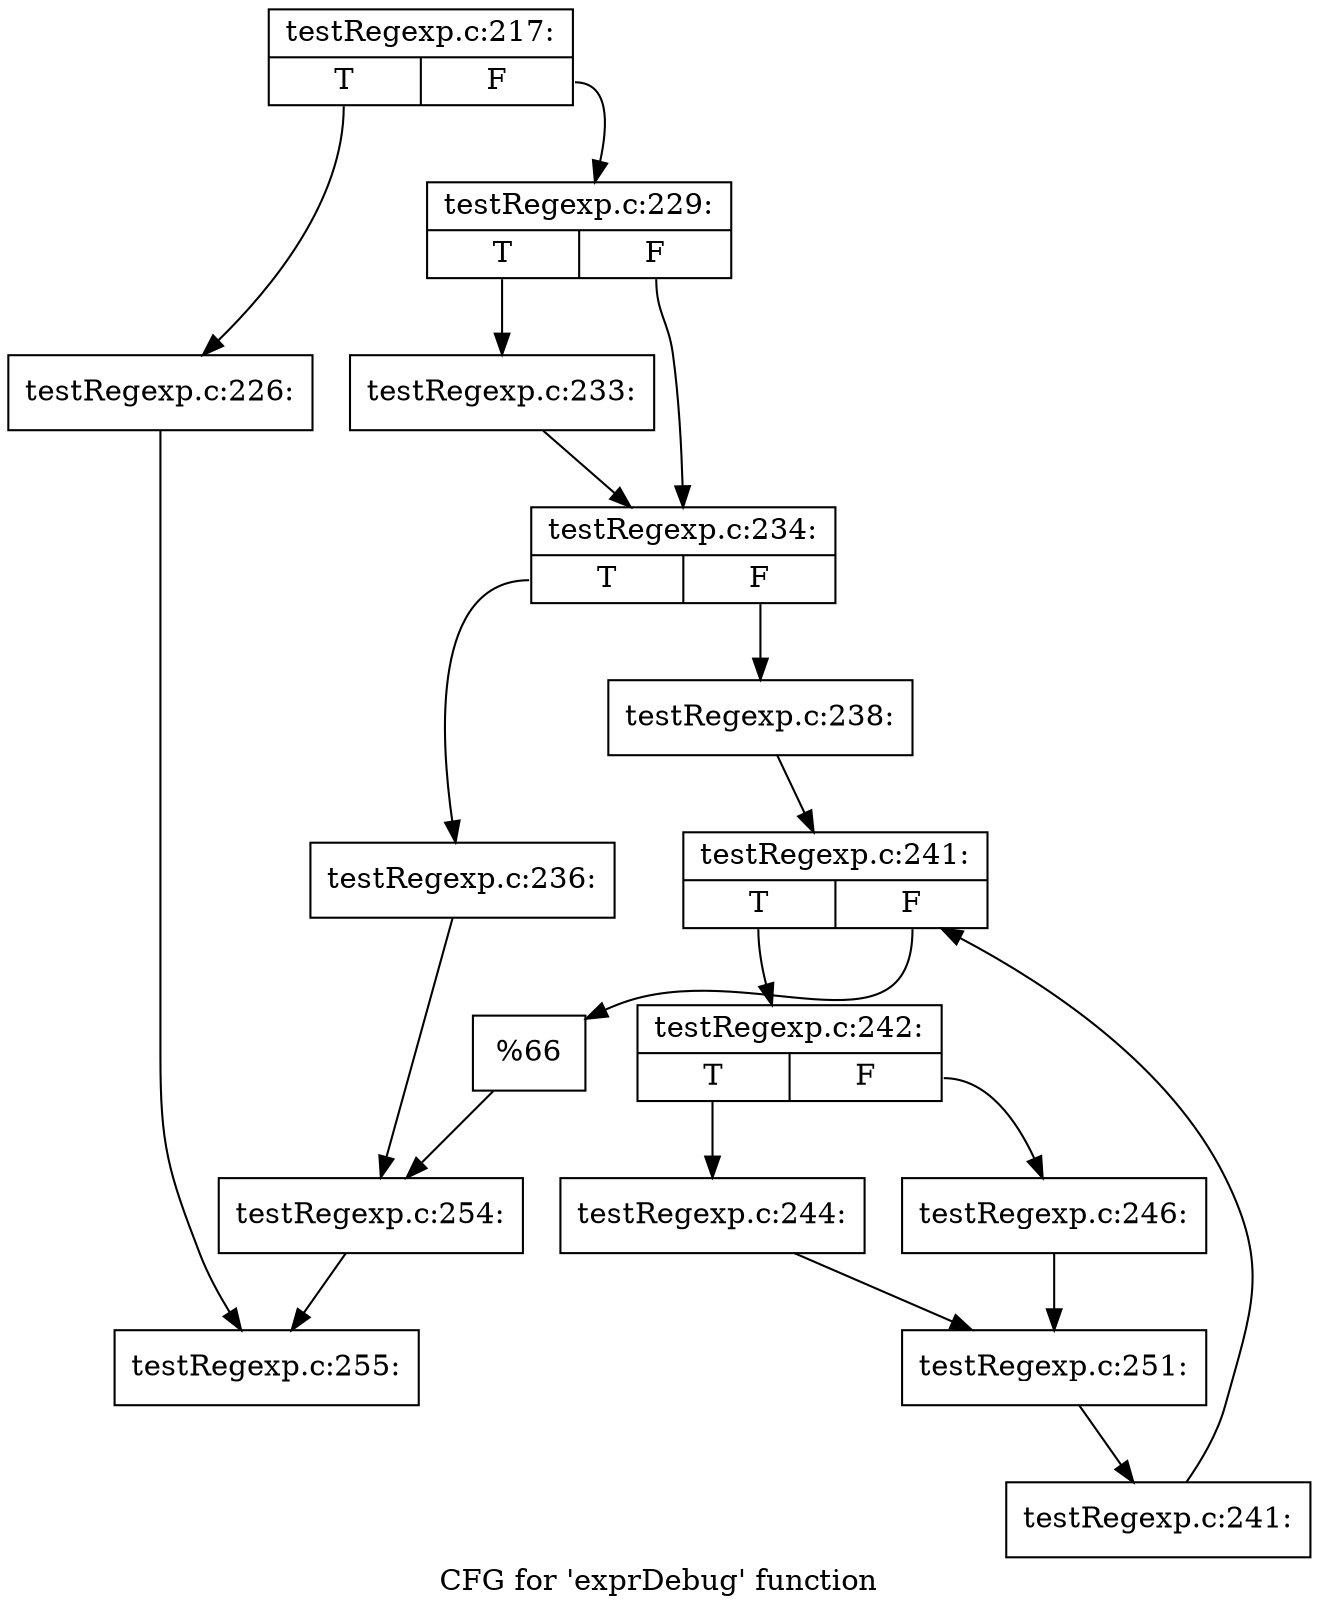 digraph "CFG for 'exprDebug' function" {
	label="CFG for 'exprDebug' function";

	Node0x4231640 [shape=record,label="{testRegexp.c:217:|{<s0>T|<s1>F}}"];
	Node0x4231640:s0 -> Node0x4240500;
	Node0x4231640:s1 -> Node0x423d930;
	Node0x4240500 [shape=record,label="{testRegexp.c:226:}"];
	Node0x4240500 -> Node0x423aa20;
	Node0x423d930 [shape=record,label="{testRegexp.c:229:|{<s0>T|<s1>F}}"];
	Node0x423d930:s0 -> Node0x4241350;
	Node0x423d930:s1 -> Node0x4240480;
	Node0x4241350 [shape=record,label="{testRegexp.c:233:}"];
	Node0x4241350 -> Node0x4240480;
	Node0x4240480 [shape=record,label="{testRegexp.c:234:|{<s0>T|<s1>F}}"];
	Node0x4240480:s0 -> Node0x42181c0;
	Node0x4240480:s1 -> Node0x4242e80;
	Node0x42181c0 [shape=record,label="{testRegexp.c:236:}"];
	Node0x42181c0 -> Node0x4241680;
	Node0x4242e80 [shape=record,label="{testRegexp.c:238:}"];
	Node0x4242e80 -> Node0x42439c0;
	Node0x42439c0 [shape=record,label="{testRegexp.c:241:|{<s0>T|<s1>F}}"];
	Node0x42439c0:s0 -> Node0x4243c20;
	Node0x42439c0:s1 -> Node0x4243860;
	Node0x4243c20 [shape=record,label="{testRegexp.c:242:|{<s0>T|<s1>F}}"];
	Node0x4243c20:s0 -> Node0x4244510;
	Node0x4243c20:s1 -> Node0x42447f0;
	Node0x4244510 [shape=record,label="{testRegexp.c:244:}"];
	Node0x4244510 -> Node0x4244840;
	Node0x42447f0 [shape=record,label="{testRegexp.c:246:}"];
	Node0x42447f0 -> Node0x4244840;
	Node0x4244840 [shape=record,label="{testRegexp.c:251:}"];
	Node0x4244840 -> Node0x4243bd0;
	Node0x4243bd0 [shape=record,label="{testRegexp.c:241:}"];
	Node0x4243bd0 -> Node0x42439c0;
	Node0x4243860 [shape=record,label="{%66}"];
	Node0x4243860 -> Node0x4241680;
	Node0x4241680 [shape=record,label="{testRegexp.c:254:}"];
	Node0x4241680 -> Node0x423aa20;
	Node0x423aa20 [shape=record,label="{testRegexp.c:255:}"];
}
